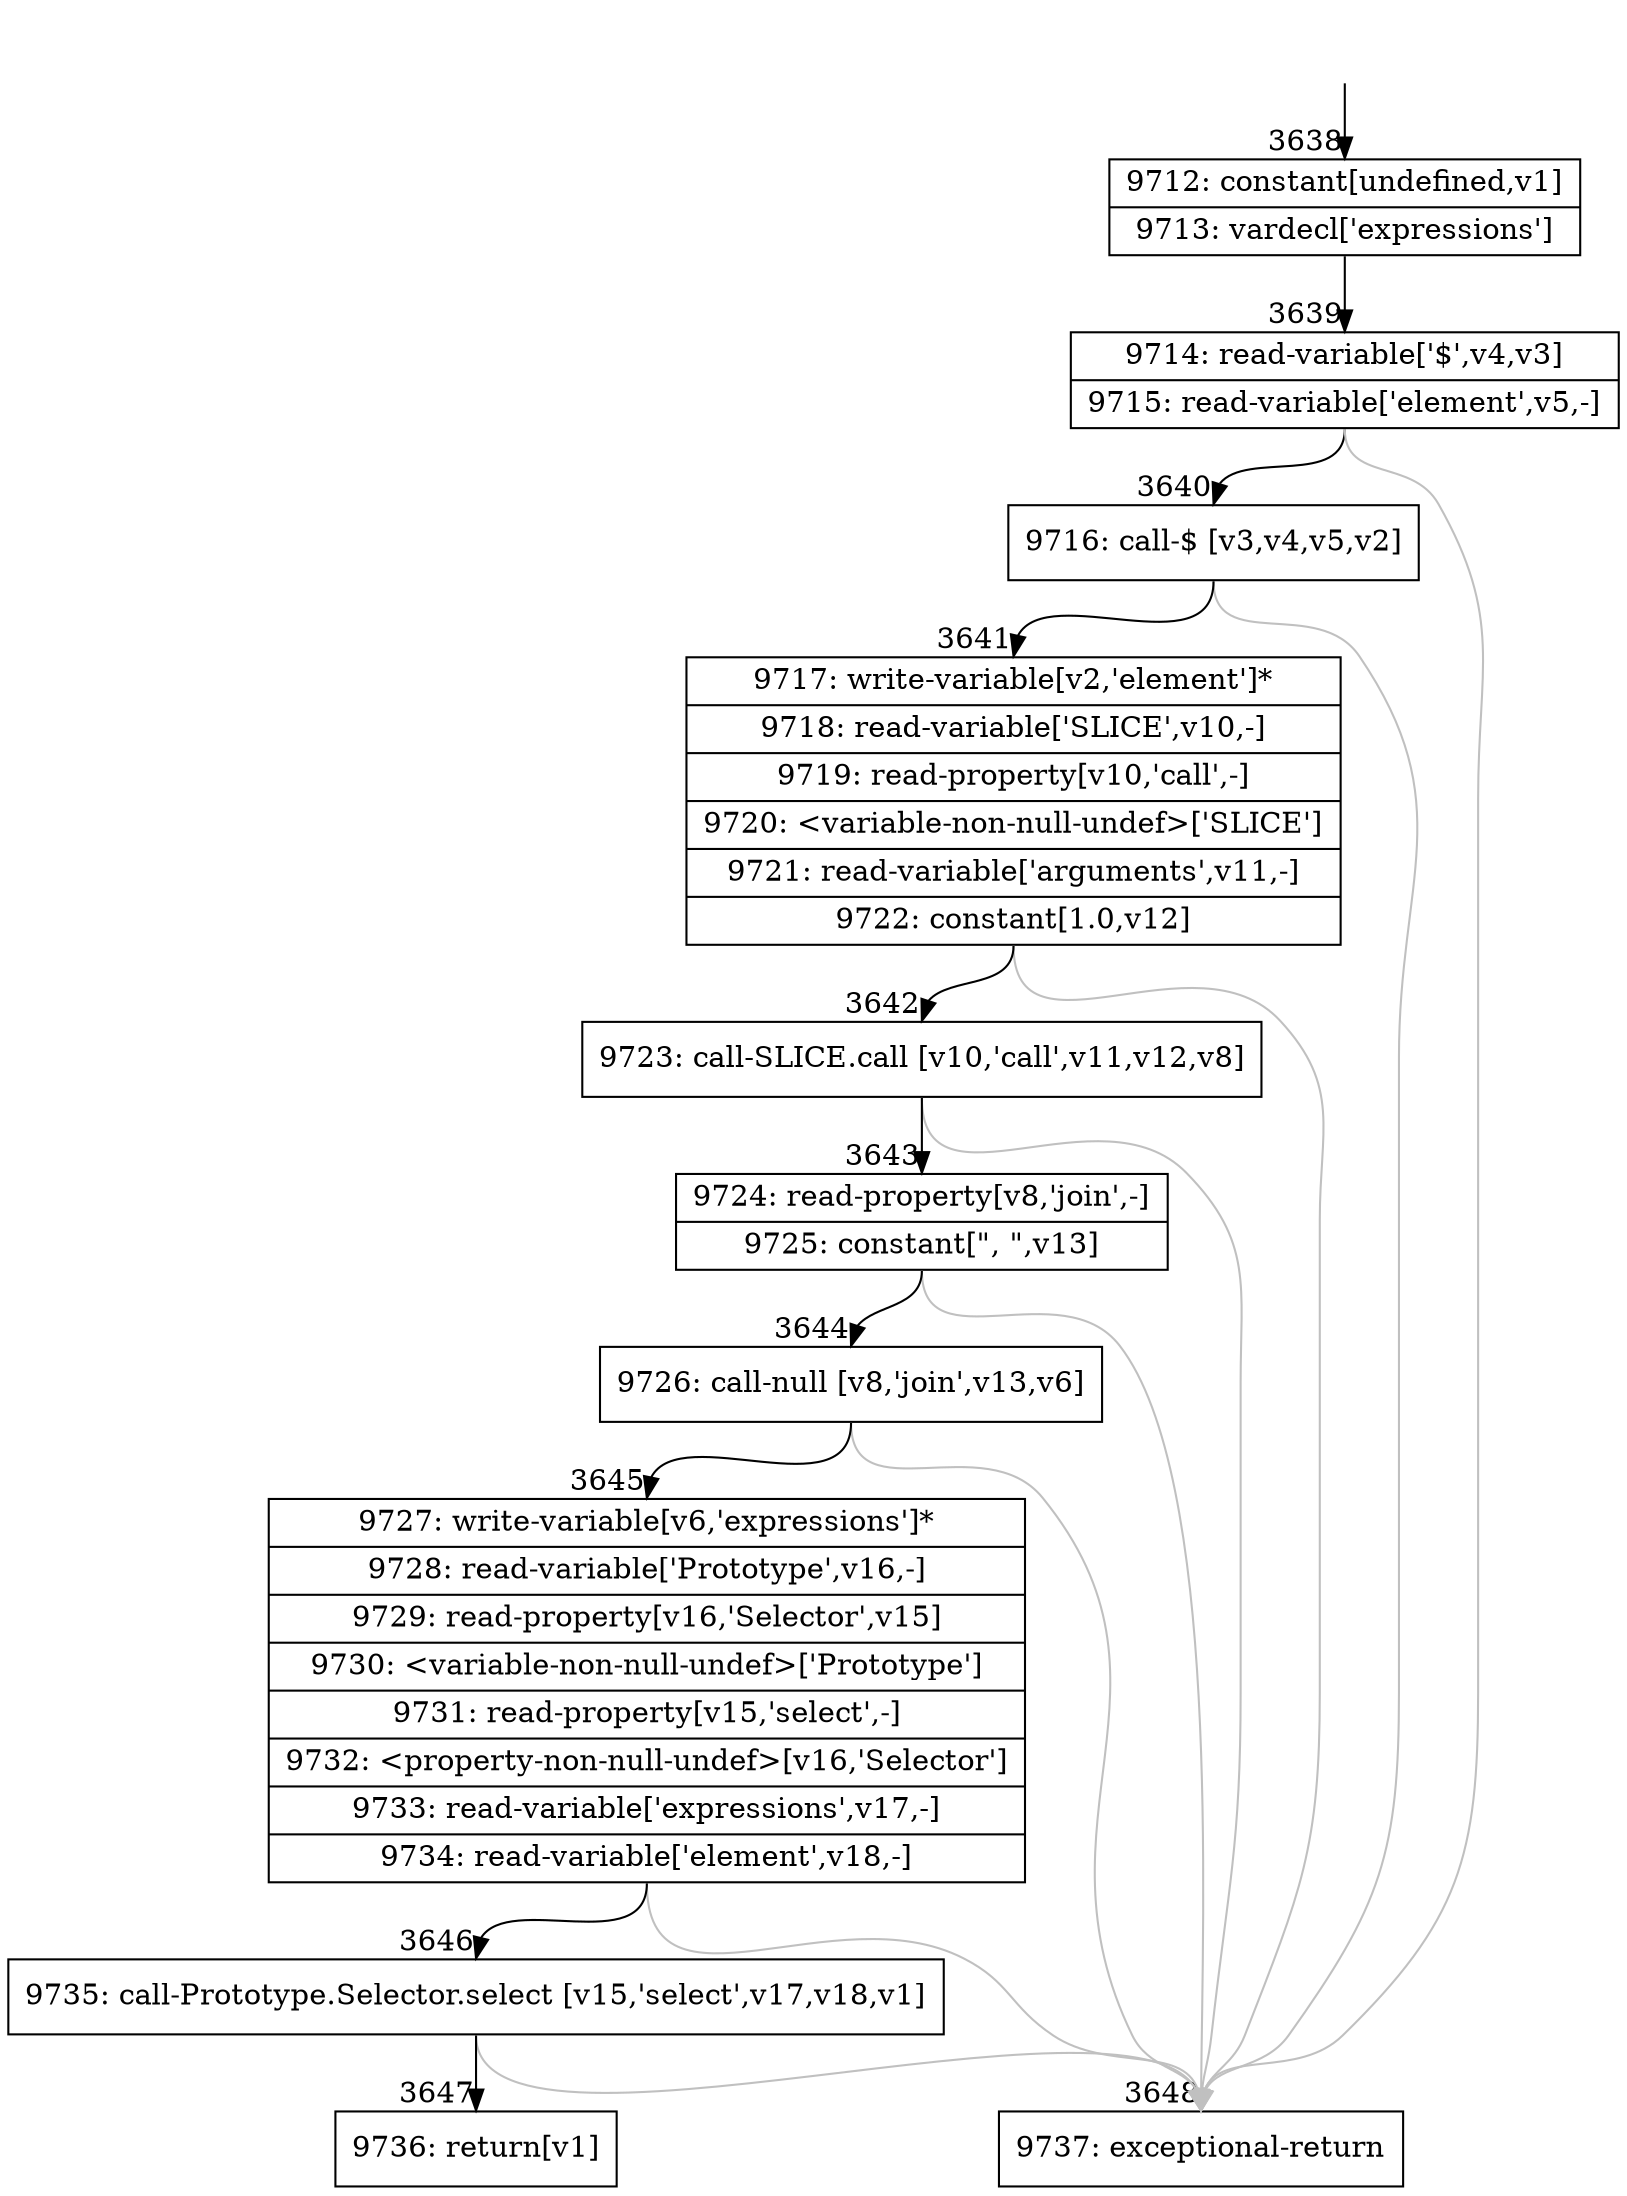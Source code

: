 digraph {
rankdir="TD"
BB_entry309[shape=none,label=""];
BB_entry309 -> BB3638 [tailport=s, headport=n, headlabel="    3638"]
BB3638 [shape=record label="{9712: constant[undefined,v1]|9713: vardecl['expressions']}" ] 
BB3638 -> BB3639 [tailport=s, headport=n, headlabel="      3639"]
BB3639 [shape=record label="{9714: read-variable['$',v4,v3]|9715: read-variable['element',v5,-]}" ] 
BB3639 -> BB3640 [tailport=s, headport=n, headlabel="      3640"]
BB3639 -> BB3648 [tailport=s, headport=n, color=gray, headlabel="      3648"]
BB3640 [shape=record label="{9716: call-$ [v3,v4,v5,v2]}" ] 
BB3640 -> BB3641 [tailport=s, headport=n, headlabel="      3641"]
BB3640 -> BB3648 [tailport=s, headport=n, color=gray]
BB3641 [shape=record label="{9717: write-variable[v2,'element']*|9718: read-variable['SLICE',v10,-]|9719: read-property[v10,'call',-]|9720: \<variable-non-null-undef\>['SLICE']|9721: read-variable['arguments',v11,-]|9722: constant[1.0,v12]}" ] 
BB3641 -> BB3642 [tailport=s, headport=n, headlabel="      3642"]
BB3641 -> BB3648 [tailport=s, headport=n, color=gray]
BB3642 [shape=record label="{9723: call-SLICE.call [v10,'call',v11,v12,v8]}" ] 
BB3642 -> BB3643 [tailport=s, headport=n, headlabel="      3643"]
BB3642 -> BB3648 [tailport=s, headport=n, color=gray]
BB3643 [shape=record label="{9724: read-property[v8,'join',-]|9725: constant[\", \",v13]}" ] 
BB3643 -> BB3644 [tailport=s, headport=n, headlabel="      3644"]
BB3643 -> BB3648 [tailport=s, headport=n, color=gray]
BB3644 [shape=record label="{9726: call-null [v8,'join',v13,v6]}" ] 
BB3644 -> BB3645 [tailport=s, headport=n, headlabel="      3645"]
BB3644 -> BB3648 [tailport=s, headport=n, color=gray]
BB3645 [shape=record label="{9727: write-variable[v6,'expressions']*|9728: read-variable['Prototype',v16,-]|9729: read-property[v16,'Selector',v15]|9730: \<variable-non-null-undef\>['Prototype']|9731: read-property[v15,'select',-]|9732: \<property-non-null-undef\>[v16,'Selector']|9733: read-variable['expressions',v17,-]|9734: read-variable['element',v18,-]}" ] 
BB3645 -> BB3646 [tailport=s, headport=n, headlabel="      3646"]
BB3645 -> BB3648 [tailport=s, headport=n, color=gray]
BB3646 [shape=record label="{9735: call-Prototype.Selector.select [v15,'select',v17,v18,v1]}" ] 
BB3646 -> BB3647 [tailport=s, headport=n, headlabel="      3647"]
BB3646 -> BB3648 [tailport=s, headport=n, color=gray]
BB3647 [shape=record label="{9736: return[v1]}" ] 
BB3648 [shape=record label="{9737: exceptional-return}" ] 
//#$~ 2669
}

